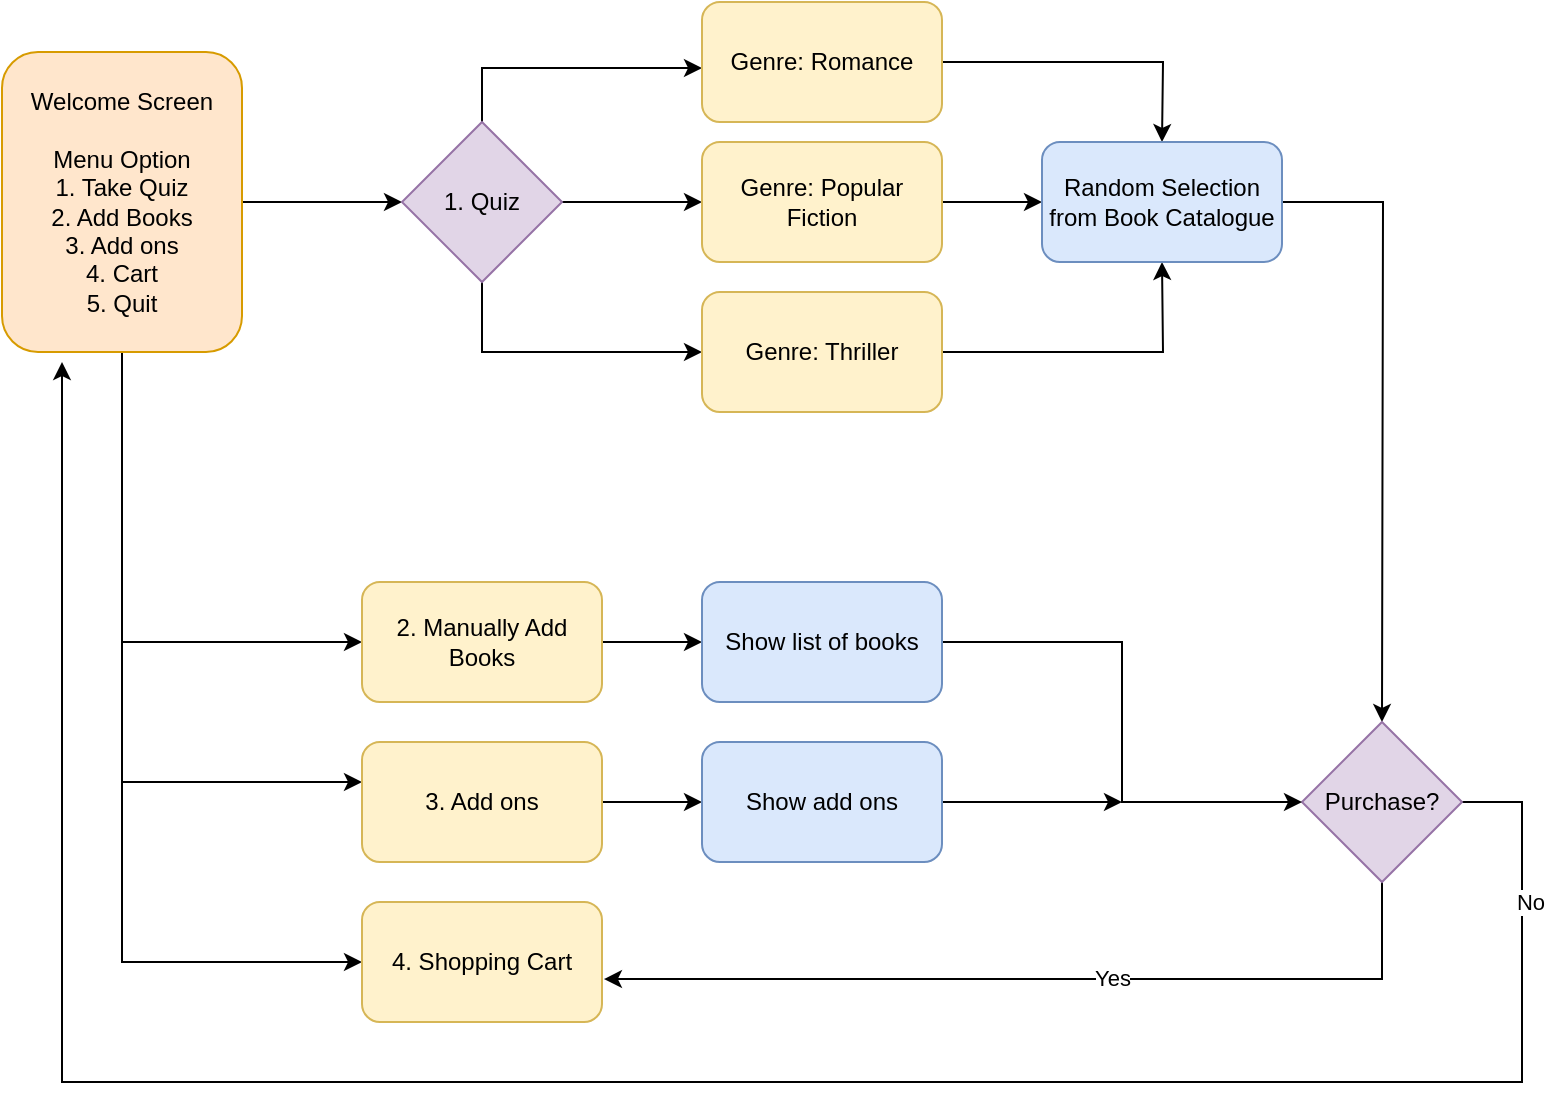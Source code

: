 <mxfile version="20.0.4" type="device"><diagram id="C5RBs43oDa-KdzZeNtuy" name="Page-1"><mxGraphModel dx="946" dy="1721" grid="1" gridSize="10" guides="1" tooltips="1" connect="1" arrows="1" fold="1" page="1" pageScale="1" pageWidth="827" pageHeight="1169" math="0" shadow="0"><root><mxCell id="WIyWlLk6GJQsqaUBKTNV-0"/><mxCell id="WIyWlLk6GJQsqaUBKTNV-1" parent="WIyWlLk6GJQsqaUBKTNV-0"/><mxCell id="NfrbGti2GgPj0qbI9lB_-4" style="edgeStyle=orthogonalEdgeStyle;rounded=0;orthogonalLoop=1;jettySize=auto;html=1;" edge="1" parent="WIyWlLk6GJQsqaUBKTNV-1" source="WIyWlLk6GJQsqaUBKTNV-3"><mxGeometry relative="1" as="geometry"><mxPoint x="240" y="-20" as="targetPoint"/></mxGeometry></mxCell><mxCell id="NfrbGti2GgPj0qbI9lB_-32" style="edgeStyle=orthogonalEdgeStyle;rounded=0;orthogonalLoop=1;jettySize=auto;html=1;entryX=0;entryY=0.5;entryDx=0;entryDy=0;" edge="1" parent="WIyWlLk6GJQsqaUBKTNV-1" source="WIyWlLk6GJQsqaUBKTNV-3" target="NfrbGti2GgPj0qbI9lB_-29"><mxGeometry relative="1" as="geometry"><Array as="points"><mxPoint x="100" y="200"/></Array></mxGeometry></mxCell><mxCell id="NfrbGti2GgPj0qbI9lB_-41" style="edgeStyle=orthogonalEdgeStyle;rounded=0;orthogonalLoop=1;jettySize=auto;html=1;" edge="1" parent="WIyWlLk6GJQsqaUBKTNV-1" source="WIyWlLk6GJQsqaUBKTNV-3" target="NfrbGti2GgPj0qbI9lB_-28"><mxGeometry relative="1" as="geometry"><mxPoint x="210" y="270" as="targetPoint"/><Array as="points"><mxPoint x="100" y="270"/></Array></mxGeometry></mxCell><mxCell id="NfrbGti2GgPj0qbI9lB_-43" style="edgeStyle=orthogonalEdgeStyle;rounded=0;orthogonalLoop=1;jettySize=auto;html=1;entryX=0;entryY=0.5;entryDx=0;entryDy=0;" edge="1" parent="WIyWlLk6GJQsqaUBKTNV-1" source="WIyWlLk6GJQsqaUBKTNV-3" target="NfrbGti2GgPj0qbI9lB_-30"><mxGeometry relative="1" as="geometry"><Array as="points"><mxPoint x="100" y="360"/></Array></mxGeometry></mxCell><mxCell id="WIyWlLk6GJQsqaUBKTNV-3" value="Welcome Screen&lt;br&gt;&lt;br&gt;Menu Option&lt;br&gt;1. Take Quiz&lt;br&gt;2. Add Books&lt;br&gt;3. Add ons&lt;br&gt;4. Cart&lt;br&gt;5. Quit" style="rounded=1;whiteSpace=wrap;html=1;fontSize=12;glass=0;strokeWidth=1;shadow=0;fillColor=#ffe6cc;strokeColor=#d79b00;" parent="WIyWlLk6GJQsqaUBKTNV-1" vertex="1"><mxGeometry x="40" y="-95" width="120" height="150" as="geometry"/></mxCell><mxCell id="NfrbGti2GgPj0qbI9lB_-9" style="edgeStyle=orthogonalEdgeStyle;rounded=0;orthogonalLoop=1;jettySize=auto;html=1;exitX=0.5;exitY=0;exitDx=0;exitDy=0;" edge="1" parent="WIyWlLk6GJQsqaUBKTNV-1" source="NfrbGti2GgPj0qbI9lB_-6" target="NfrbGti2GgPj0qbI9lB_-11"><mxGeometry relative="1" as="geometry"><mxPoint x="420" y="-115" as="targetPoint"/><Array as="points"><mxPoint x="280" y="-87"/></Array></mxGeometry></mxCell><mxCell id="NfrbGti2GgPj0qbI9lB_-16" style="edgeStyle=orthogonalEdgeStyle;rounded=0;orthogonalLoop=1;jettySize=auto;html=1;exitX=1;exitY=0.5;exitDx=0;exitDy=0;" edge="1" parent="WIyWlLk6GJQsqaUBKTNV-1" source="NfrbGti2GgPj0qbI9lB_-6" target="NfrbGti2GgPj0qbI9lB_-12"><mxGeometry relative="1" as="geometry"/></mxCell><mxCell id="NfrbGti2GgPj0qbI9lB_-18" style="edgeStyle=orthogonalEdgeStyle;rounded=0;orthogonalLoop=1;jettySize=auto;html=1;entryX=0;entryY=0.5;entryDx=0;entryDy=0;" edge="1" parent="WIyWlLk6GJQsqaUBKTNV-1" source="NfrbGti2GgPj0qbI9lB_-6" target="NfrbGti2GgPj0qbI9lB_-13"><mxGeometry relative="1" as="geometry"><Array as="points"><mxPoint x="280" y="55"/></Array></mxGeometry></mxCell><mxCell id="NfrbGti2GgPj0qbI9lB_-6" value="1. Quiz" style="rhombus;whiteSpace=wrap;html=1;fillColor=#e1d5e7;strokeColor=#9673a6;" vertex="1" parent="WIyWlLk6GJQsqaUBKTNV-1"><mxGeometry x="240" y="-60" width="80" height="80" as="geometry"/></mxCell><mxCell id="NfrbGti2GgPj0qbI9lB_-22" style="edgeStyle=orthogonalEdgeStyle;rounded=0;orthogonalLoop=1;jettySize=auto;html=1;exitX=1;exitY=0.5;exitDx=0;exitDy=0;entryX=0.5;entryY=0;entryDx=0;entryDy=0;" edge="1" parent="WIyWlLk6GJQsqaUBKTNV-1" source="NfrbGti2GgPj0qbI9lB_-11"><mxGeometry relative="1" as="geometry"><mxPoint x="620" y="-50" as="targetPoint"/></mxGeometry></mxCell><mxCell id="NfrbGti2GgPj0qbI9lB_-11" value="Genre: Romance" style="rounded=1;whiteSpace=wrap;html=1;fillColor=#fff2cc;strokeColor=#d6b656;" vertex="1" parent="WIyWlLk6GJQsqaUBKTNV-1"><mxGeometry x="390" y="-120" width="120" height="60" as="geometry"/></mxCell><mxCell id="NfrbGti2GgPj0qbI9lB_-21" style="edgeStyle=orthogonalEdgeStyle;rounded=0;orthogonalLoop=1;jettySize=auto;html=1;exitX=1;exitY=0.5;exitDx=0;exitDy=0;entryX=0;entryY=0.5;entryDx=0;entryDy=0;" edge="1" parent="WIyWlLk6GJQsqaUBKTNV-1" source="NfrbGti2GgPj0qbI9lB_-12"><mxGeometry relative="1" as="geometry"><mxPoint x="560" y="-20" as="targetPoint"/></mxGeometry></mxCell><mxCell id="NfrbGti2GgPj0qbI9lB_-12" value="Genre: Popular Fiction" style="rounded=1;whiteSpace=wrap;html=1;fillColor=#fff2cc;strokeColor=#d6b656;" vertex="1" parent="WIyWlLk6GJQsqaUBKTNV-1"><mxGeometry x="390" y="-50" width="120" height="60" as="geometry"/></mxCell><mxCell id="NfrbGti2GgPj0qbI9lB_-23" style="edgeStyle=orthogonalEdgeStyle;rounded=0;orthogonalLoop=1;jettySize=auto;html=1;exitX=1;exitY=0.5;exitDx=0;exitDy=0;" edge="1" parent="WIyWlLk6GJQsqaUBKTNV-1" source="NfrbGti2GgPj0qbI9lB_-13"><mxGeometry relative="1" as="geometry"><mxPoint x="620" y="10" as="targetPoint"/></mxGeometry></mxCell><mxCell id="NfrbGti2GgPj0qbI9lB_-13" value="Genre: Thriller" style="rounded=1;whiteSpace=wrap;html=1;fillColor=#fff2cc;strokeColor=#d6b656;" vertex="1" parent="WIyWlLk6GJQsqaUBKTNV-1"><mxGeometry x="390" y="25" width="120" height="60" as="geometry"/></mxCell><mxCell id="NfrbGti2GgPj0qbI9lB_-38" style="edgeStyle=orthogonalEdgeStyle;rounded=0;orthogonalLoop=1;jettySize=auto;html=1;" edge="1" parent="WIyWlLk6GJQsqaUBKTNV-1" source="NfrbGti2GgPj0qbI9lB_-19"><mxGeometry relative="1" as="geometry"><mxPoint x="730" y="240" as="targetPoint"/></mxGeometry></mxCell><mxCell id="NfrbGti2GgPj0qbI9lB_-19" value="Random Selection from Book Catalogue" style="rounded=1;whiteSpace=wrap;html=1;fillColor=#dae8fc;strokeColor=#6c8ebf;" vertex="1" parent="WIyWlLk6GJQsqaUBKTNV-1"><mxGeometry x="560" y="-50" width="120" height="60" as="geometry"/></mxCell><mxCell id="NfrbGti2GgPj0qbI9lB_-44" style="edgeStyle=orthogonalEdgeStyle;rounded=0;orthogonalLoop=1;jettySize=auto;html=1;entryX=1.008;entryY=0.642;entryDx=0;entryDy=0;entryPerimeter=0;" edge="1" parent="WIyWlLk6GJQsqaUBKTNV-1" source="NfrbGti2GgPj0qbI9lB_-25" target="NfrbGti2GgPj0qbI9lB_-30"><mxGeometry relative="1" as="geometry"><Array as="points"><mxPoint x="730" y="369"/></Array></mxGeometry></mxCell><mxCell id="NfrbGti2GgPj0qbI9lB_-45" value="Yes" style="edgeLabel;html=1;align=center;verticalAlign=middle;resizable=0;points=[];" vertex="1" connectable="0" parent="NfrbGti2GgPj0qbI9lB_-44"><mxGeometry x="-0.157" y="-1" relative="1" as="geometry"><mxPoint x="1" as="offset"/></mxGeometry></mxCell><mxCell id="NfrbGti2GgPj0qbI9lB_-47" style="edgeStyle=orthogonalEdgeStyle;rounded=0;orthogonalLoop=1;jettySize=auto;html=1;" edge="1" parent="WIyWlLk6GJQsqaUBKTNV-1" source="NfrbGti2GgPj0qbI9lB_-25"><mxGeometry relative="1" as="geometry"><mxPoint x="70" y="60" as="targetPoint"/><Array as="points"><mxPoint x="800" y="280"/><mxPoint x="800" y="420"/><mxPoint x="70" y="420"/></Array></mxGeometry></mxCell><mxCell id="NfrbGti2GgPj0qbI9lB_-48" value="No" style="edgeLabel;html=1;align=center;verticalAlign=middle;resizable=0;points=[];" vertex="1" connectable="0" parent="NfrbGti2GgPj0qbI9lB_-47"><mxGeometry x="-0.875" y="4" relative="1" as="geometry"><mxPoint y="1" as="offset"/></mxGeometry></mxCell><mxCell id="NfrbGti2GgPj0qbI9lB_-25" value="Purchase?" style="rhombus;whiteSpace=wrap;html=1;fillColor=#e1d5e7;strokeColor=#9673a6;" vertex="1" parent="WIyWlLk6GJQsqaUBKTNV-1"><mxGeometry x="690" y="240" width="80" height="80" as="geometry"/></mxCell><mxCell id="NfrbGti2GgPj0qbI9lB_-46" style="edgeStyle=orthogonalEdgeStyle;rounded=0;orthogonalLoop=1;jettySize=auto;html=1;entryX=0;entryY=0.5;entryDx=0;entryDy=0;" edge="1" parent="WIyWlLk6GJQsqaUBKTNV-1" source="NfrbGti2GgPj0qbI9lB_-28" target="NfrbGti2GgPj0qbI9lB_-36"><mxGeometry relative="1" as="geometry"/></mxCell><mxCell id="NfrbGti2GgPj0qbI9lB_-28" value="3. Add ons" style="rounded=1;whiteSpace=wrap;html=1;fillColor=#fff2cc;strokeColor=#d6b656;" vertex="1" parent="WIyWlLk6GJQsqaUBKTNV-1"><mxGeometry x="220" y="250" width="120" height="60" as="geometry"/></mxCell><mxCell id="NfrbGti2GgPj0qbI9lB_-35" style="edgeStyle=orthogonalEdgeStyle;rounded=0;orthogonalLoop=1;jettySize=auto;html=1;exitX=1;exitY=0.5;exitDx=0;exitDy=0;entryX=0;entryY=0.5;entryDx=0;entryDy=0;" edge="1" parent="WIyWlLk6GJQsqaUBKTNV-1" source="NfrbGti2GgPj0qbI9lB_-29" target="NfrbGti2GgPj0qbI9lB_-33"><mxGeometry relative="1" as="geometry"/></mxCell><mxCell id="NfrbGti2GgPj0qbI9lB_-29" value="2. Manually Add Books" style="rounded=1;whiteSpace=wrap;html=1;fillColor=#fff2cc;strokeColor=#d6b656;" vertex="1" parent="WIyWlLk6GJQsqaUBKTNV-1"><mxGeometry x="220" y="170" width="120" height="60" as="geometry"/></mxCell><mxCell id="NfrbGti2GgPj0qbI9lB_-30" value="4. Shopping Cart" style="rounded=1;whiteSpace=wrap;html=1;fillColor=#fff2cc;strokeColor=#d6b656;" vertex="1" parent="WIyWlLk6GJQsqaUBKTNV-1"><mxGeometry x="220" y="330" width="120" height="60" as="geometry"/></mxCell><mxCell id="NfrbGti2GgPj0qbI9lB_-39" style="edgeStyle=orthogonalEdgeStyle;rounded=0;orthogonalLoop=1;jettySize=auto;html=1;entryX=0;entryY=0.5;entryDx=0;entryDy=0;" edge="1" parent="WIyWlLk6GJQsqaUBKTNV-1" source="NfrbGti2GgPj0qbI9lB_-33" target="NfrbGti2GgPj0qbI9lB_-25"><mxGeometry relative="1" as="geometry"/></mxCell><mxCell id="NfrbGti2GgPj0qbI9lB_-33" value="Show list of books" style="rounded=1;whiteSpace=wrap;html=1;fillColor=#dae8fc;strokeColor=#6c8ebf;" vertex="1" parent="WIyWlLk6GJQsqaUBKTNV-1"><mxGeometry x="390" y="170" width="120" height="60" as="geometry"/></mxCell><mxCell id="NfrbGti2GgPj0qbI9lB_-40" style="edgeStyle=orthogonalEdgeStyle;rounded=0;orthogonalLoop=1;jettySize=auto;html=1;" edge="1" parent="WIyWlLk6GJQsqaUBKTNV-1" source="NfrbGti2GgPj0qbI9lB_-36"><mxGeometry relative="1" as="geometry"><mxPoint x="600" y="280" as="targetPoint"/></mxGeometry></mxCell><mxCell id="NfrbGti2GgPj0qbI9lB_-36" value="Show add ons" style="rounded=1;whiteSpace=wrap;html=1;fillColor=#dae8fc;strokeColor=#6c8ebf;" vertex="1" parent="WIyWlLk6GJQsqaUBKTNV-1"><mxGeometry x="390" y="250" width="120" height="60" as="geometry"/></mxCell></root></mxGraphModel></diagram></mxfile>